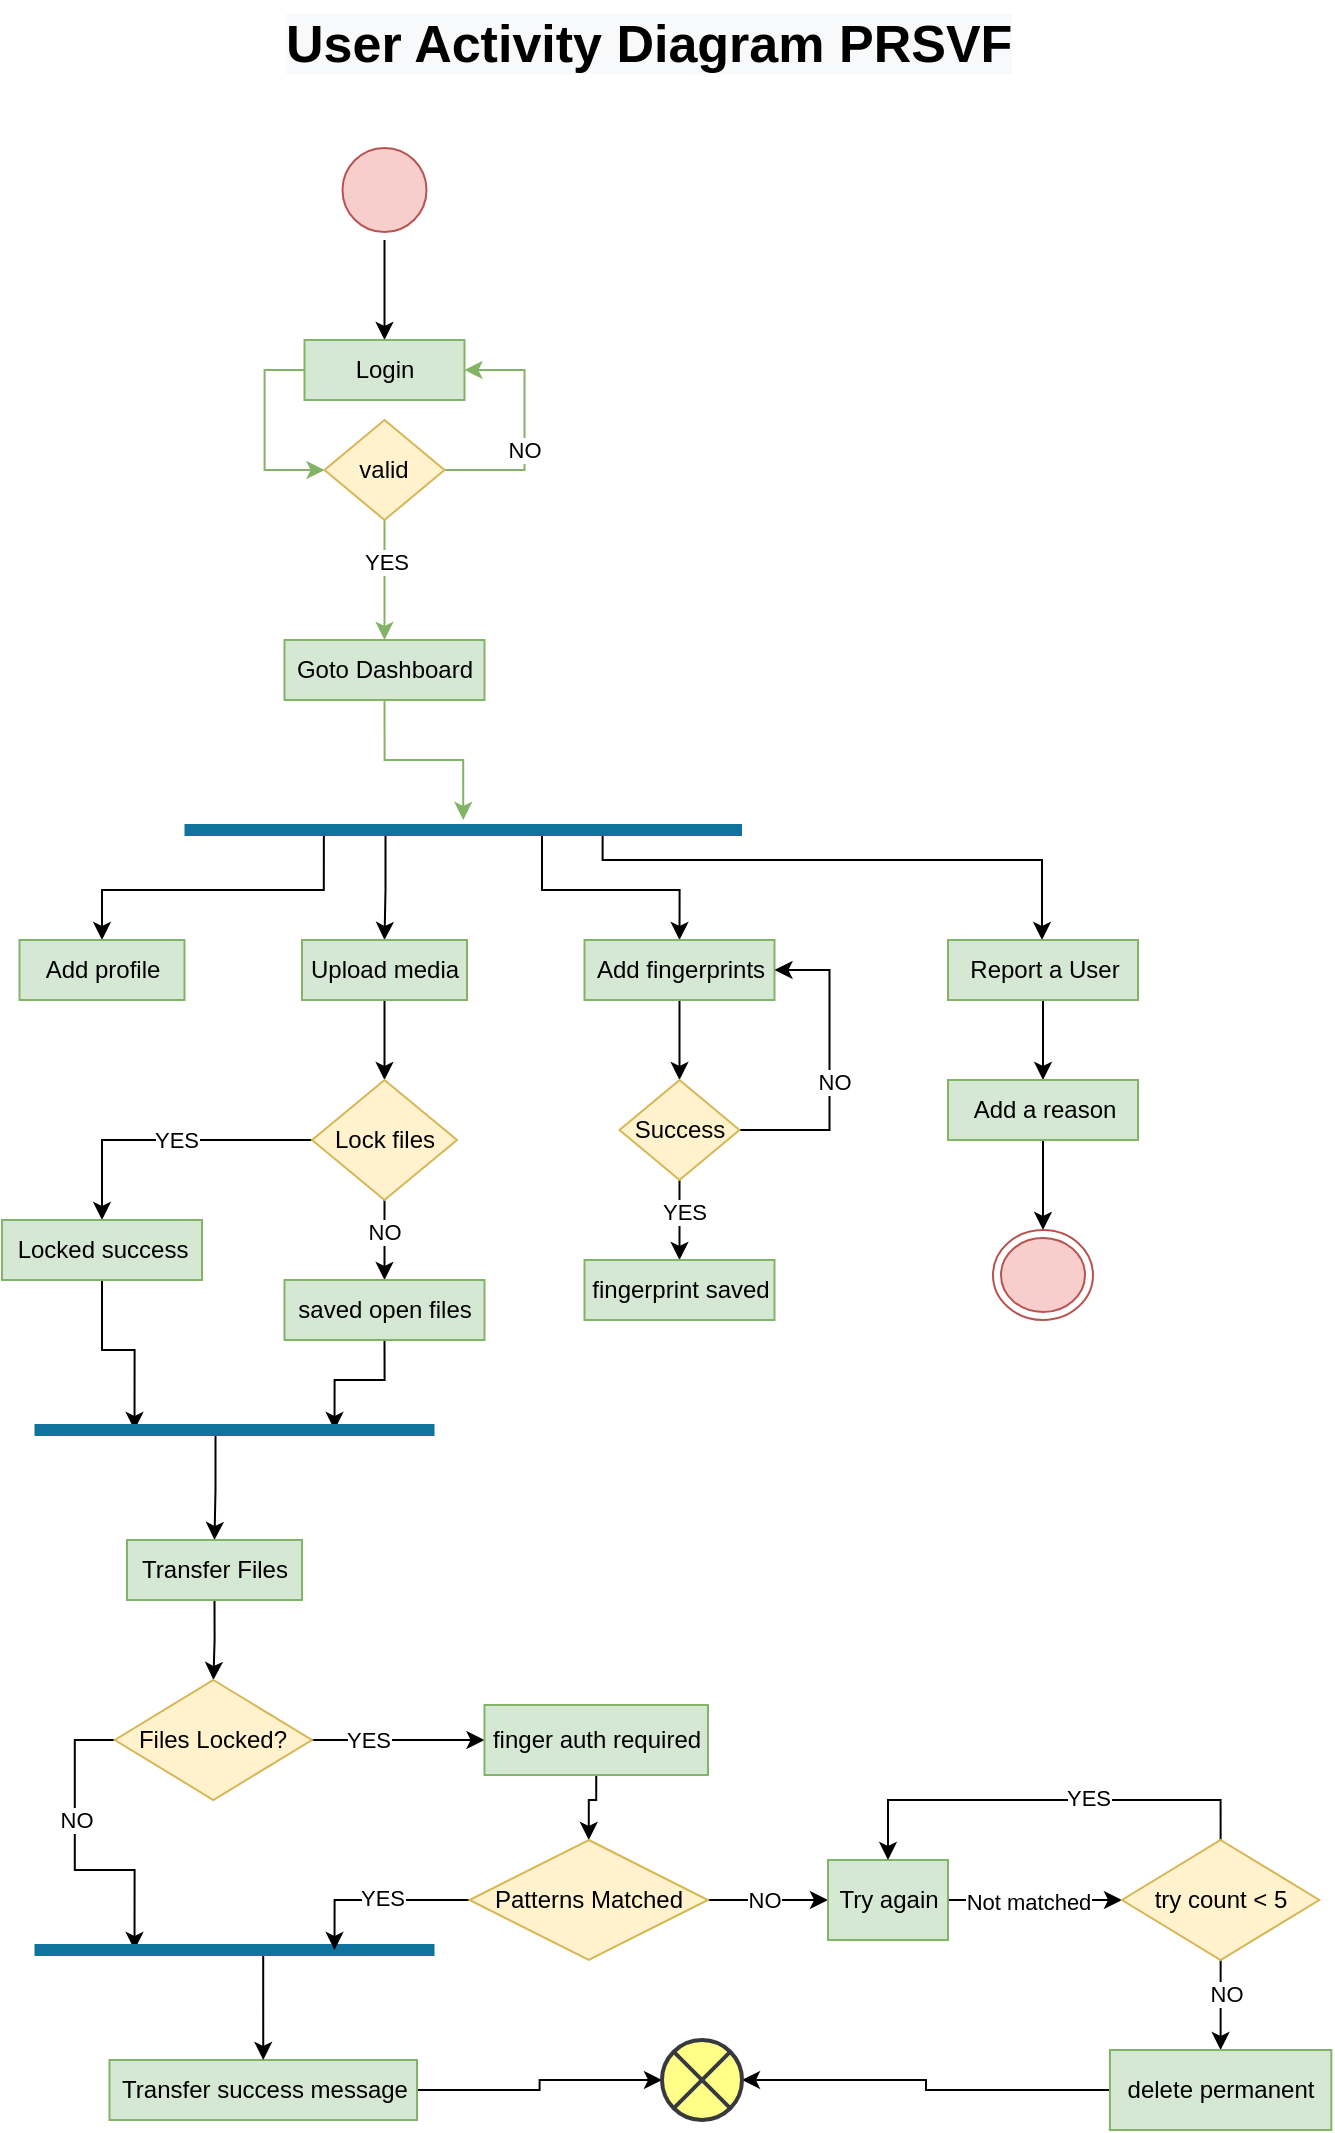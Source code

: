 <mxfile version="18.1.3" type="device"><diagram id="HbCh7rG9Nk5XGx05C-3G" name="Page-1"><mxGraphModel dx="1234" dy="683" grid="1" gridSize="10" guides="1" tooltips="1" connect="1" arrows="1" fold="1" page="1" pageScale="1" pageWidth="850" pageHeight="1100" math="0" shadow="0"><root><mxCell id="0"/><mxCell id="1" parent="0"/><mxCell id="5weWU1uhzSXeyHky1Ubw-1" style="edgeStyle=orthogonalEdgeStyle;rounded=0;orthogonalLoop=1;jettySize=auto;html=1;exitX=0.5;exitY=1;exitDx=0;exitDy=0;entryX=0.5;entryY=0;entryDx=0;entryDy=0;" edge="1" parent="1" source="5weWU1uhzSXeyHky1Ubw-2" target="5weWU1uhzSXeyHky1Ubw-4"><mxGeometry relative="1" as="geometry"/></mxCell><mxCell id="5weWU1uhzSXeyHky1Ubw-2" value="" style="ellipse;html=1;shape=startState;fillColor=#f8cecc;strokeColor=#b85450;" vertex="1" parent="1"><mxGeometry x="246.25" y="80" width="50" height="50" as="geometry"/></mxCell><mxCell id="5weWU1uhzSXeyHky1Ubw-3" style="edgeStyle=orthogonalEdgeStyle;rounded=0;orthogonalLoop=1;jettySize=auto;html=1;exitX=0;exitY=0.5;exitDx=0;exitDy=0;entryX=0;entryY=0.5;entryDx=0;entryDy=0;fillColor=#d5e8d4;strokeColor=#82b366;fontColor=#000000;" edge="1" parent="1" source="5weWU1uhzSXeyHky1Ubw-4" target="5weWU1uhzSXeyHky1Ubw-11"><mxGeometry relative="1" as="geometry"/></mxCell><mxCell id="5weWU1uhzSXeyHky1Ubw-4" value="Login" style="html=1;dashed=0;whitespace=wrap;fillColor=#d5e8d4;strokeColor=#82b366;" vertex="1" parent="1"><mxGeometry x="231.25" y="180" width="80" height="30" as="geometry"/></mxCell><mxCell id="5weWU1uhzSXeyHky1Ubw-5" style="edgeStyle=orthogonalEdgeStyle;rounded=0;orthogonalLoop=1;jettySize=auto;html=1;exitX=0.5;exitY=1;exitDx=0;exitDy=0;entryX=0.5;entryY=0;entryDx=0;entryDy=0;entryPerimeter=0;fillColor=#d5e8d4;strokeColor=#82b366;" edge="1" parent="1" source="5weWU1uhzSXeyHky1Ubw-6" target="5weWU1uhzSXeyHky1Ubw-12"><mxGeometry relative="1" as="geometry"/></mxCell><mxCell id="5weWU1uhzSXeyHky1Ubw-6" value="Goto Dashboard" style="html=1;dashed=0;whitespace=wrap;fillColor=#d5e8d4;strokeColor=#82b366;" vertex="1" parent="1"><mxGeometry x="221.25" y="330" width="100" height="30" as="geometry"/></mxCell><mxCell id="5weWU1uhzSXeyHky1Ubw-7" style="edgeStyle=orthogonalEdgeStyle;rounded=0;orthogonalLoop=1;jettySize=auto;html=1;exitX=1;exitY=0.5;exitDx=0;exitDy=0;entryX=1;entryY=0.5;entryDx=0;entryDy=0;fillColor=#d5e8d4;strokeColor=#82b366;" edge="1" parent="1" source="5weWU1uhzSXeyHky1Ubw-11" target="5weWU1uhzSXeyHky1Ubw-4"><mxGeometry relative="1" as="geometry"><Array as="points"><mxPoint x="341.25" y="245"/><mxPoint x="341.25" y="195"/></Array></mxGeometry></mxCell><mxCell id="5weWU1uhzSXeyHky1Ubw-8" value="NO" style="edgeLabel;html=1;align=center;verticalAlign=middle;resizable=0;points=[];" vertex="1" connectable="0" parent="5weWU1uhzSXeyHky1Ubw-7"><mxGeometry x="-0.167" y="1" relative="1" as="geometry"><mxPoint as="offset"/></mxGeometry></mxCell><mxCell id="5weWU1uhzSXeyHky1Ubw-9" style="edgeStyle=orthogonalEdgeStyle;rounded=0;orthogonalLoop=1;jettySize=auto;html=1;exitX=0.5;exitY=1;exitDx=0;exitDy=0;entryX=0.5;entryY=0;entryDx=0;entryDy=0;fillColor=#d5e8d4;strokeColor=#82b366;" edge="1" parent="1" source="5weWU1uhzSXeyHky1Ubw-11" target="5weWU1uhzSXeyHky1Ubw-6"><mxGeometry relative="1" as="geometry"/></mxCell><mxCell id="5weWU1uhzSXeyHky1Ubw-10" value="YES" style="edgeLabel;html=1;align=center;verticalAlign=middle;resizable=0;points=[];" vertex="1" connectable="0" parent="5weWU1uhzSXeyHky1Ubw-9"><mxGeometry x="-0.684" y="1" relative="1" as="geometry"><mxPoint x="-1" y="11" as="offset"/></mxGeometry></mxCell><mxCell id="5weWU1uhzSXeyHky1Ubw-11" value="valid" style="rhombus;whiteSpace=wrap;html=1;fillColor=#fff2cc;strokeColor=#d6b656;" vertex="1" parent="1"><mxGeometry x="241.25" y="220" width="60" height="50" as="geometry"/></mxCell><mxCell id="5weWU1uhzSXeyHky1Ubw-16" style="edgeStyle=orthogonalEdgeStyle;rounded=0;orthogonalLoop=1;jettySize=auto;html=1;exitX=0.25;exitY=0.5;exitDx=0;exitDy=0;exitPerimeter=0;entryX=0.5;entryY=0;entryDx=0;entryDy=0;" edge="1" parent="1" source="5weWU1uhzSXeyHky1Ubw-12" target="5weWU1uhzSXeyHky1Ubw-14"><mxGeometry relative="1" as="geometry"/></mxCell><mxCell id="5weWU1uhzSXeyHky1Ubw-17" style="edgeStyle=orthogonalEdgeStyle;rounded=0;orthogonalLoop=1;jettySize=auto;html=1;exitX=0.75;exitY=0.5;exitDx=0;exitDy=0;exitPerimeter=0;entryX=0.5;entryY=0;entryDx=0;entryDy=0;" edge="1" parent="1" source="5weWU1uhzSXeyHky1Ubw-12" target="5weWU1uhzSXeyHky1Ubw-15"><mxGeometry relative="1" as="geometry"><Array as="points"><mxPoint x="350" y="425"/><mxPoint x="350" y="455"/><mxPoint x="419" y="455"/></Array></mxGeometry></mxCell><mxCell id="5weWU1uhzSXeyHky1Ubw-26" style="edgeStyle=orthogonalEdgeStyle;rounded=0;orthogonalLoop=1;jettySize=auto;html=1;exitX=0.25;exitY=0.5;exitDx=0;exitDy=0;exitPerimeter=0;entryX=0.5;entryY=0;entryDx=0;entryDy=0;" edge="1" parent="1" source="5weWU1uhzSXeyHky1Ubw-12" target="5weWU1uhzSXeyHky1Ubw-25"><mxGeometry relative="1" as="geometry"><Array as="points"><mxPoint x="271.75" y="425"/><mxPoint x="271.75" y="455"/></Array></mxGeometry></mxCell><mxCell id="5weWU1uhzSXeyHky1Ubw-76" style="edgeStyle=orthogonalEdgeStyle;rounded=0;orthogonalLoop=1;jettySize=auto;html=1;exitX=0.75;exitY=0.5;exitDx=0;exitDy=0;exitPerimeter=0;entryX=0.5;entryY=0;entryDx=0;entryDy=0;" edge="1" parent="1" source="5weWU1uhzSXeyHky1Ubw-12" target="5weWU1uhzSXeyHky1Ubw-77"><mxGeometry relative="1" as="geometry"><mxPoint x="600" y="460" as="targetPoint"/><Array as="points"><mxPoint x="380" y="440"/><mxPoint x="600" y="440"/><mxPoint x="600" y="480"/></Array></mxGeometry></mxCell><mxCell id="5weWU1uhzSXeyHky1Ubw-12" value="" style="shape=line;html=1;strokeWidth=6;strokeColor=#10739e;fillColor=#b1ddf0;" vertex="1" parent="1"><mxGeometry x="171.25" y="420" width="278.75" height="10" as="geometry"/></mxCell><mxCell id="5weWU1uhzSXeyHky1Ubw-13" value="&lt;font style=&quot;color: rgb(0, 0, 0); font-family: Helvetica; font-style: normal; font-variant-ligatures: normal; font-variant-caps: normal; font-weight: 400; letter-spacing: normal; orphans: 2; text-align: center; text-indent: 0px; text-transform: none; widows: 2; word-spacing: 0px; -webkit-text-stroke-width: 0px; background-color: rgb(248, 249, 250); text-decoration-thickness: initial; text-decoration-style: initial; text-decoration-color: initial; font-size: 26px;&quot;&gt;&lt;b&gt;User Activity Diagram&amp;nbsp;&lt;/b&gt;&lt;/font&gt;&lt;span style=&quot;color: rgb(0, 0, 0); font-family: Helvetica; font-style: normal; font-variant-ligatures: normal; font-variant-caps: normal; font-weight: 400; letter-spacing: normal; orphans: 2; text-align: center; text-indent: 0px; text-transform: none; widows: 2; word-spacing: 0px; -webkit-text-stroke-width: 0px; background-color: rgb(248, 249, 250); text-decoration-thickness: initial; text-decoration-style: initial; text-decoration-color: initial; font-size: 26px;&quot;&gt;&lt;b&gt;PRSVF&lt;/b&gt;&lt;/span&gt;" style="text;whiteSpace=wrap;html=1;" vertex="1" parent="1"><mxGeometry x="220" y="10" width="410" height="30" as="geometry"/></mxCell><mxCell id="5weWU1uhzSXeyHky1Ubw-14" value="Add profile" style="html=1;dashed=0;whitespace=wrap;fillColor=#d5e8d4;strokeColor=#82b366;" vertex="1" parent="1"><mxGeometry x="88.75" y="480" width="82.5" height="30" as="geometry"/></mxCell><mxCell id="5weWU1uhzSXeyHky1Ubw-21" style="edgeStyle=orthogonalEdgeStyle;rounded=0;orthogonalLoop=1;jettySize=auto;html=1;exitX=0.5;exitY=1;exitDx=0;exitDy=0;entryX=0.5;entryY=0;entryDx=0;entryDy=0;" edge="1" parent="1" source="5weWU1uhzSXeyHky1Ubw-15" target="5weWU1uhzSXeyHky1Ubw-18"><mxGeometry relative="1" as="geometry"/></mxCell><mxCell id="5weWU1uhzSXeyHky1Ubw-15" value="Add fingerprints" style="html=1;dashed=0;whitespace=wrap;fillColor=#d5e8d4;strokeColor=#82b366;" vertex="1" parent="1"><mxGeometry x="371.25" y="480" width="95" height="30" as="geometry"/></mxCell><mxCell id="5weWU1uhzSXeyHky1Ubw-19" style="edgeStyle=orthogonalEdgeStyle;rounded=0;orthogonalLoop=1;jettySize=auto;html=1;exitX=1;exitY=0.5;exitDx=0;exitDy=0;entryX=1;entryY=0.5;entryDx=0;entryDy=0;" edge="1" parent="1" source="5weWU1uhzSXeyHky1Ubw-18" target="5weWU1uhzSXeyHky1Ubw-15"><mxGeometry relative="1" as="geometry"><Array as="points"><mxPoint x="493.75" y="575"/><mxPoint x="493.75" y="495"/></Array></mxGeometry></mxCell><mxCell id="5weWU1uhzSXeyHky1Ubw-20" value="NO" style="edgeLabel;html=1;align=center;verticalAlign=middle;resizable=0;points=[];" vertex="1" connectable="0" parent="5weWU1uhzSXeyHky1Ubw-19"><mxGeometry x="-0.095" y="-2" relative="1" as="geometry"><mxPoint as="offset"/></mxGeometry></mxCell><mxCell id="5weWU1uhzSXeyHky1Ubw-23" style="edgeStyle=orthogonalEdgeStyle;rounded=0;orthogonalLoop=1;jettySize=auto;html=1;exitX=0.5;exitY=1;exitDx=0;exitDy=0;entryX=0.5;entryY=0;entryDx=0;entryDy=0;" edge="1" parent="1" source="5weWU1uhzSXeyHky1Ubw-18" target="5weWU1uhzSXeyHky1Ubw-22"><mxGeometry relative="1" as="geometry"/></mxCell><mxCell id="5weWU1uhzSXeyHky1Ubw-24" value="YES" style="edgeLabel;html=1;align=center;verticalAlign=middle;resizable=0;points=[];" vertex="1" connectable="0" parent="5weWU1uhzSXeyHky1Ubw-23"><mxGeometry x="-0.2" y="2" relative="1" as="geometry"><mxPoint as="offset"/></mxGeometry></mxCell><mxCell id="5weWU1uhzSXeyHky1Ubw-18" value="Success" style="rhombus;whiteSpace=wrap;html=1;fillColor=#fff2cc;strokeColor=#d6b656;" vertex="1" parent="1"><mxGeometry x="388.75" y="550" width="60" height="50" as="geometry"/></mxCell><mxCell id="5weWU1uhzSXeyHky1Ubw-22" value="fingerprint saved" style="html=1;dashed=0;whitespace=wrap;fillColor=#d5e8d4;strokeColor=#82b366;" vertex="1" parent="1"><mxGeometry x="371.25" y="640" width="95" height="30" as="geometry"/></mxCell><mxCell id="5weWU1uhzSXeyHky1Ubw-29" style="edgeStyle=orthogonalEdgeStyle;rounded=0;orthogonalLoop=1;jettySize=auto;html=1;exitX=0.5;exitY=1;exitDx=0;exitDy=0;entryX=0.5;entryY=0;entryDx=0;entryDy=0;" edge="1" parent="1" source="5weWU1uhzSXeyHky1Ubw-25" target="5weWU1uhzSXeyHky1Ubw-28"><mxGeometry relative="1" as="geometry"/></mxCell><mxCell id="5weWU1uhzSXeyHky1Ubw-25" value="Upload media" style="html=1;dashed=0;whitespace=wrap;fillColor=#d5e8d4;strokeColor=#82b366;" vertex="1" parent="1"><mxGeometry x="230" y="480" width="82.5" height="30" as="geometry"/></mxCell><mxCell id="5weWU1uhzSXeyHky1Ubw-31" style="edgeStyle=orthogonalEdgeStyle;rounded=0;orthogonalLoop=1;jettySize=auto;html=1;exitX=0;exitY=0.5;exitDx=0;exitDy=0;entryX=0.5;entryY=0;entryDx=0;entryDy=0;" edge="1" parent="1" source="5weWU1uhzSXeyHky1Ubw-28" target="5weWU1uhzSXeyHky1Ubw-30"><mxGeometry relative="1" as="geometry"/></mxCell><mxCell id="5weWU1uhzSXeyHky1Ubw-32" value="YES" style="edgeLabel;html=1;align=center;verticalAlign=middle;resizable=0;points=[];" vertex="1" connectable="0" parent="5weWU1uhzSXeyHky1Ubw-31"><mxGeometry x="-0.058" relative="1" as="geometry"><mxPoint as="offset"/></mxGeometry></mxCell><mxCell id="5weWU1uhzSXeyHky1Ubw-36" style="edgeStyle=orthogonalEdgeStyle;rounded=0;orthogonalLoop=1;jettySize=auto;html=1;exitX=0.5;exitY=1;exitDx=0;exitDy=0;entryX=0.5;entryY=0;entryDx=0;entryDy=0;" edge="1" parent="1" source="5weWU1uhzSXeyHky1Ubw-28" target="5weWU1uhzSXeyHky1Ubw-33"><mxGeometry relative="1" as="geometry"/></mxCell><mxCell id="5weWU1uhzSXeyHky1Ubw-37" value="NO" style="edgeLabel;html=1;align=center;verticalAlign=middle;resizable=0;points=[];" vertex="1" connectable="0" parent="5weWU1uhzSXeyHky1Ubw-36"><mxGeometry x="-0.2" y="-1" relative="1" as="geometry"><mxPoint as="offset"/></mxGeometry></mxCell><mxCell id="5weWU1uhzSXeyHky1Ubw-28" value="Lock files" style="rhombus;whiteSpace=wrap;html=1;fillColor=#fff2cc;strokeColor=#d6b656;" vertex="1" parent="1"><mxGeometry x="235" y="550" width="72.5" height="60" as="geometry"/></mxCell><mxCell id="5weWU1uhzSXeyHky1Ubw-39" style="edgeStyle=orthogonalEdgeStyle;rounded=0;orthogonalLoop=1;jettySize=auto;html=1;exitX=0.5;exitY=1;exitDx=0;exitDy=0;entryX=0.25;entryY=0.5;entryDx=0;entryDy=0;entryPerimeter=0;" edge="1" parent="1" source="5weWU1uhzSXeyHky1Ubw-30" target="5weWU1uhzSXeyHky1Ubw-38"><mxGeometry relative="1" as="geometry"/></mxCell><mxCell id="5weWU1uhzSXeyHky1Ubw-30" value="Locked success" style="html=1;dashed=0;whitespace=wrap;fillColor=#d5e8d4;strokeColor=#82b366;" vertex="1" parent="1"><mxGeometry x="80" y="620" width="100" height="30" as="geometry"/></mxCell><mxCell id="5weWU1uhzSXeyHky1Ubw-40" style="edgeStyle=orthogonalEdgeStyle;rounded=0;orthogonalLoop=1;jettySize=auto;html=1;exitX=0.5;exitY=1;exitDx=0;exitDy=0;entryX=0.75;entryY=0.5;entryDx=0;entryDy=0;entryPerimeter=0;" edge="1" parent="1" source="5weWU1uhzSXeyHky1Ubw-33" target="5weWU1uhzSXeyHky1Ubw-38"><mxGeometry relative="1" as="geometry"/></mxCell><mxCell id="5weWU1uhzSXeyHky1Ubw-33" value="saved open files" style="html=1;dashed=0;whitespace=wrap;fillColor=#d5e8d4;strokeColor=#82b366;" vertex="1" parent="1"><mxGeometry x="221.25" y="650" width="100" height="30" as="geometry"/></mxCell><mxCell id="5weWU1uhzSXeyHky1Ubw-42" style="edgeStyle=orthogonalEdgeStyle;rounded=0;orthogonalLoop=1;jettySize=auto;html=1;exitX=0.25;exitY=0.5;exitDx=0;exitDy=0;exitPerimeter=0;entryX=0.5;entryY=0;entryDx=0;entryDy=0;" edge="1" parent="1" source="5weWU1uhzSXeyHky1Ubw-38" target="5weWU1uhzSXeyHky1Ubw-41"><mxGeometry relative="1" as="geometry"><Array as="points"><mxPoint x="186.75" y="725"/><mxPoint x="186.75" y="755"/></Array></mxGeometry></mxCell><mxCell id="5weWU1uhzSXeyHky1Ubw-38" value="" style="shape=line;html=1;strokeWidth=6;strokeColor=#10739e;fillColor=#b1ddf0;" vertex="1" parent="1"><mxGeometry x="96.25" y="720" width="200" height="10" as="geometry"/></mxCell><mxCell id="5weWU1uhzSXeyHky1Ubw-44" style="edgeStyle=orthogonalEdgeStyle;rounded=0;orthogonalLoop=1;jettySize=auto;html=1;exitX=0.5;exitY=1;exitDx=0;exitDy=0;entryX=0.5;entryY=0;entryDx=0;entryDy=0;" edge="1" parent="1" source="5weWU1uhzSXeyHky1Ubw-41" target="5weWU1uhzSXeyHky1Ubw-43"><mxGeometry relative="1" as="geometry"/></mxCell><mxCell id="5weWU1uhzSXeyHky1Ubw-41" value="Transfer Files" style="html=1;dashed=0;whitespace=wrap;fillColor=#d5e8d4;strokeColor=#82b366;" vertex="1" parent="1"><mxGeometry x="142.5" y="780" width="87.5" height="30" as="geometry"/></mxCell><mxCell id="5weWU1uhzSXeyHky1Ubw-49" style="edgeStyle=orthogonalEdgeStyle;rounded=0;orthogonalLoop=1;jettySize=auto;html=1;exitX=0;exitY=0.5;exitDx=0;exitDy=0;entryX=0.25;entryY=0.5;entryDx=0;entryDy=0;entryPerimeter=0;" edge="1" parent="1" source="5weWU1uhzSXeyHky1Ubw-43" target="5weWU1uhzSXeyHky1Ubw-48"><mxGeometry relative="1" as="geometry"><mxPoint x="103.75" y="895" as="targetPoint"/></mxGeometry></mxCell><mxCell id="5weWU1uhzSXeyHky1Ubw-50" value="NO" style="edgeLabel;html=1;align=center;verticalAlign=middle;resizable=0;points=[];" vertex="1" connectable="0" parent="5weWU1uhzSXeyHky1Ubw-49"><mxGeometry x="0.009" relative="1" as="geometry"><mxPoint y="-18" as="offset"/></mxGeometry></mxCell><mxCell id="5weWU1uhzSXeyHky1Ubw-53" style="edgeStyle=orthogonalEdgeStyle;rounded=0;orthogonalLoop=1;jettySize=auto;html=1;exitX=1;exitY=0.5;exitDx=0;exitDy=0;entryX=0;entryY=0.5;entryDx=0;entryDy=0;" edge="1" parent="1" source="5weWU1uhzSXeyHky1Ubw-43" target="5weWU1uhzSXeyHky1Ubw-52"><mxGeometry relative="1" as="geometry"/></mxCell><mxCell id="5weWU1uhzSXeyHky1Ubw-54" value="YES" style="edgeLabel;html=1;align=center;verticalAlign=middle;resizable=0;points=[];" vertex="1" connectable="0" parent="5weWU1uhzSXeyHky1Ubw-53"><mxGeometry x="-0.351" relative="1" as="geometry"><mxPoint as="offset"/></mxGeometry></mxCell><mxCell id="5weWU1uhzSXeyHky1Ubw-43" value="Files Locked?" style="rhombus;whiteSpace=wrap;html=1;fillColor=#fff2cc;strokeColor=#d6b656;" vertex="1" parent="1"><mxGeometry x="136.38" y="850" width="98.62" height="60" as="geometry"/></mxCell><mxCell id="5weWU1uhzSXeyHky1Ubw-74" style="edgeStyle=orthogonalEdgeStyle;rounded=0;orthogonalLoop=1;jettySize=auto;html=1;exitX=1;exitY=0.5;exitDx=0;exitDy=0;entryX=0;entryY=0.5;entryDx=0;entryDy=0;entryPerimeter=0;" edge="1" parent="1" source="5weWU1uhzSXeyHky1Ubw-45" target="5weWU1uhzSXeyHky1Ubw-73"><mxGeometry relative="1" as="geometry"/></mxCell><mxCell id="5weWU1uhzSXeyHky1Ubw-45" value="Transfer success message" style="html=1;dashed=0;whitespace=wrap;fillColor=#d5e8d4;strokeColor=#82b366;" vertex="1" parent="1"><mxGeometry x="133.75" y="1040" width="153.75" height="30" as="geometry"/></mxCell><mxCell id="5weWU1uhzSXeyHky1Ubw-51" style="edgeStyle=orthogonalEdgeStyle;rounded=0;orthogonalLoop=1;jettySize=auto;html=1;exitX=0.25;exitY=0.5;exitDx=0;exitDy=0;exitPerimeter=0;entryX=0.5;entryY=0;entryDx=0;entryDy=0;" edge="1" parent="1" source="5weWU1uhzSXeyHky1Ubw-48" target="5weWU1uhzSXeyHky1Ubw-45"><mxGeometry relative="1" as="geometry"><Array as="points"><mxPoint x="210.75" y="985"/></Array></mxGeometry></mxCell><mxCell id="5weWU1uhzSXeyHky1Ubw-48" value="" style="shape=line;html=1;strokeWidth=6;strokeColor=#10739e;fillColor=#b1ddf0;" vertex="1" parent="1"><mxGeometry x="96.25" y="980" width="200" height="10" as="geometry"/></mxCell><mxCell id="5weWU1uhzSXeyHky1Ubw-56" style="edgeStyle=orthogonalEdgeStyle;rounded=0;orthogonalLoop=1;jettySize=auto;html=1;exitX=0.5;exitY=1;exitDx=0;exitDy=0;entryX=0.5;entryY=0;entryDx=0;entryDy=0;" edge="1" parent="1" source="5weWU1uhzSXeyHky1Ubw-52" target="5weWU1uhzSXeyHky1Ubw-55"><mxGeometry relative="1" as="geometry"><Array as="points"><mxPoint x="377" y="910"/><mxPoint x="373" y="910"/></Array></mxGeometry></mxCell><mxCell id="5weWU1uhzSXeyHky1Ubw-52" value="finger auth required" style="html=1;dashed=0;whitespace=wrap;fillColor=#d5e8d4;strokeColor=#82b366;" vertex="1" parent="1"><mxGeometry x="321.25" y="862.5" width="111.75" height="35" as="geometry"/></mxCell><mxCell id="5weWU1uhzSXeyHky1Ubw-57" style="edgeStyle=orthogonalEdgeStyle;rounded=0;orthogonalLoop=1;jettySize=auto;html=1;exitX=0;exitY=0.5;exitDx=0;exitDy=0;entryX=0.75;entryY=0.5;entryDx=0;entryDy=0;entryPerimeter=0;" edge="1" parent="1" source="5weWU1uhzSXeyHky1Ubw-55" target="5weWU1uhzSXeyHky1Ubw-48"><mxGeometry relative="1" as="geometry"><Array as="points"><mxPoint x="246" y="960"/></Array></mxGeometry></mxCell><mxCell id="5weWU1uhzSXeyHky1Ubw-59" value="YES" style="edgeLabel;html=1;align=center;verticalAlign=middle;resizable=0;points=[];" vertex="1" connectable="0" parent="5weWU1uhzSXeyHky1Ubw-57"><mxGeometry x="-0.053" y="-1" relative="1" as="geometry"><mxPoint as="offset"/></mxGeometry></mxCell><mxCell id="5weWU1uhzSXeyHky1Ubw-60" style="edgeStyle=orthogonalEdgeStyle;rounded=0;orthogonalLoop=1;jettySize=auto;html=1;exitX=1;exitY=0.5;exitDx=0;exitDy=0;entryX=0;entryY=0.5;entryDx=0;entryDy=0;" edge="1" parent="1" source="5weWU1uhzSXeyHky1Ubw-55" target="5weWU1uhzSXeyHky1Ubw-62"><mxGeometry relative="1" as="geometry"><mxPoint x="513" y="960" as="targetPoint"/></mxGeometry></mxCell><mxCell id="5weWU1uhzSXeyHky1Ubw-61" value="NO" style="edgeLabel;html=1;align=center;verticalAlign=middle;resizable=0;points=[];" vertex="1" connectable="0" parent="5weWU1uhzSXeyHky1Ubw-60"><mxGeometry x="-0.45" y="-4" relative="1" as="geometry"><mxPoint x="11" y="-4" as="offset"/></mxGeometry></mxCell><mxCell id="5weWU1uhzSXeyHky1Ubw-55" value="Patterns Matched" style="rhombus;whiteSpace=wrap;html=1;fillColor=#fff2cc;strokeColor=#d6b656;" vertex="1" parent="1"><mxGeometry x="313.75" y="930" width="119.25" height="60" as="geometry"/></mxCell><mxCell id="5weWU1uhzSXeyHky1Ubw-64" style="edgeStyle=orthogonalEdgeStyle;rounded=0;orthogonalLoop=1;jettySize=auto;html=1;exitX=1;exitY=0.5;exitDx=0;exitDy=0;entryX=0;entryY=0.5;entryDx=0;entryDy=0;" edge="1" parent="1" source="5weWU1uhzSXeyHky1Ubw-62" target="5weWU1uhzSXeyHky1Ubw-63"><mxGeometry relative="1" as="geometry"/></mxCell><mxCell id="5weWU1uhzSXeyHky1Ubw-65" value="Not matched" style="edgeLabel;html=1;align=center;verticalAlign=middle;resizable=0;points=[];" vertex="1" connectable="0" parent="5weWU1uhzSXeyHky1Ubw-64"><mxGeometry x="-0.08" y="-1" relative="1" as="geometry"><mxPoint as="offset"/></mxGeometry></mxCell><mxCell id="5weWU1uhzSXeyHky1Ubw-62" value="Try again" style="html=1;dashed=0;whitespace=wrap;fillColor=#d5e8d4;strokeColor=#82b366;" vertex="1" parent="1"><mxGeometry x="493" y="940" width="60" height="40" as="geometry"/></mxCell><mxCell id="5weWU1uhzSXeyHky1Ubw-68" style="edgeStyle=orthogonalEdgeStyle;rounded=0;orthogonalLoop=1;jettySize=auto;html=1;exitX=0.5;exitY=0;exitDx=0;exitDy=0;entryX=0.5;entryY=0;entryDx=0;entryDy=0;" edge="1" parent="1" source="5weWU1uhzSXeyHky1Ubw-63" target="5weWU1uhzSXeyHky1Ubw-62"><mxGeometry relative="1" as="geometry"/></mxCell><mxCell id="5weWU1uhzSXeyHky1Ubw-69" value="YES" style="edgeLabel;html=1;align=center;verticalAlign=middle;resizable=0;points=[];" vertex="1" connectable="0" parent="5weWU1uhzSXeyHky1Ubw-68"><mxGeometry x="-0.202" y="-1" relative="1" as="geometry"><mxPoint as="offset"/></mxGeometry></mxCell><mxCell id="5weWU1uhzSXeyHky1Ubw-71" style="edgeStyle=orthogonalEdgeStyle;rounded=0;orthogonalLoop=1;jettySize=auto;html=1;exitX=0.5;exitY=1;exitDx=0;exitDy=0;entryX=0.5;entryY=0;entryDx=0;entryDy=0;" edge="1" parent="1" source="5weWU1uhzSXeyHky1Ubw-63" target="5weWU1uhzSXeyHky1Ubw-70"><mxGeometry relative="1" as="geometry"/></mxCell><mxCell id="5weWU1uhzSXeyHky1Ubw-72" value="NO" style="edgeLabel;html=1;align=center;verticalAlign=middle;resizable=0;points=[];" vertex="1" connectable="0" parent="5weWU1uhzSXeyHky1Ubw-71"><mxGeometry x="-0.25" y="2" relative="1" as="geometry"><mxPoint as="offset"/></mxGeometry></mxCell><mxCell id="5weWU1uhzSXeyHky1Ubw-63" value="try count &amp;lt; 5" style="rhombus;whiteSpace=wrap;html=1;fillColor=#fff2cc;strokeColor=#d6b656;" vertex="1" parent="1"><mxGeometry x="640" y="930" width="98.62" height="60" as="geometry"/></mxCell><mxCell id="5weWU1uhzSXeyHky1Ubw-75" style="edgeStyle=orthogonalEdgeStyle;rounded=0;orthogonalLoop=1;jettySize=auto;html=1;exitX=0;exitY=0.5;exitDx=0;exitDy=0;entryX=1;entryY=0.5;entryDx=0;entryDy=0;entryPerimeter=0;" edge="1" parent="1" source="5weWU1uhzSXeyHky1Ubw-70" target="5weWU1uhzSXeyHky1Ubw-73"><mxGeometry relative="1" as="geometry"/></mxCell><mxCell id="5weWU1uhzSXeyHky1Ubw-70" value="delete permanent" style="html=1;dashed=0;whitespace=wrap;fillColor=#d5e8d4;strokeColor=#82b366;" vertex="1" parent="1"><mxGeometry x="633.96" y="1035" width="110.69" height="40" as="geometry"/></mxCell><mxCell id="5weWU1uhzSXeyHky1Ubw-73" value="" style="html=1;shape=mxgraph.sysml.flowFinal;strokeWidth=2;verticalLabelPosition=bottom;verticalAlignment=top;fillColor=#ffff88;strokeColor=#36393d;" vertex="1" parent="1"><mxGeometry x="410" y="1030" width="40" height="40" as="geometry"/></mxCell><mxCell id="5weWU1uhzSXeyHky1Ubw-79" style="edgeStyle=orthogonalEdgeStyle;rounded=0;orthogonalLoop=1;jettySize=auto;html=1;exitX=0.5;exitY=1;exitDx=0;exitDy=0;entryX=0.5;entryY=0;entryDx=0;entryDy=0;" edge="1" parent="1" source="5weWU1uhzSXeyHky1Ubw-77" target="5weWU1uhzSXeyHky1Ubw-78"><mxGeometry relative="1" as="geometry"/></mxCell><mxCell id="5weWU1uhzSXeyHky1Ubw-77" value="Report a User" style="html=1;dashed=0;whitespace=wrap;fillColor=#d5e8d4;strokeColor=#82b366;" vertex="1" parent="1"><mxGeometry x="553" y="480" width="95" height="30" as="geometry"/></mxCell><mxCell id="5weWU1uhzSXeyHky1Ubw-81" style="edgeStyle=orthogonalEdgeStyle;rounded=0;orthogonalLoop=1;jettySize=auto;html=1;exitX=0.5;exitY=1;exitDx=0;exitDy=0;entryX=0.5;entryY=0;entryDx=0;entryDy=0;" edge="1" parent="1" source="5weWU1uhzSXeyHky1Ubw-78" target="5weWU1uhzSXeyHky1Ubw-80"><mxGeometry relative="1" as="geometry"/></mxCell><mxCell id="5weWU1uhzSXeyHky1Ubw-78" value="Add a reason" style="html=1;dashed=0;whitespace=wrap;fillColor=#d5e8d4;strokeColor=#82b366;" vertex="1" parent="1"><mxGeometry x="553" y="550" width="95" height="30" as="geometry"/></mxCell><mxCell id="5weWU1uhzSXeyHky1Ubw-80" value="" style="ellipse;html=1;shape=endState;fillColor=#f8cecc;strokeColor=#b85450;" vertex="1" parent="1"><mxGeometry x="575.5" y="625" width="50" height="45" as="geometry"/></mxCell></root></mxGraphModel></diagram></mxfile>